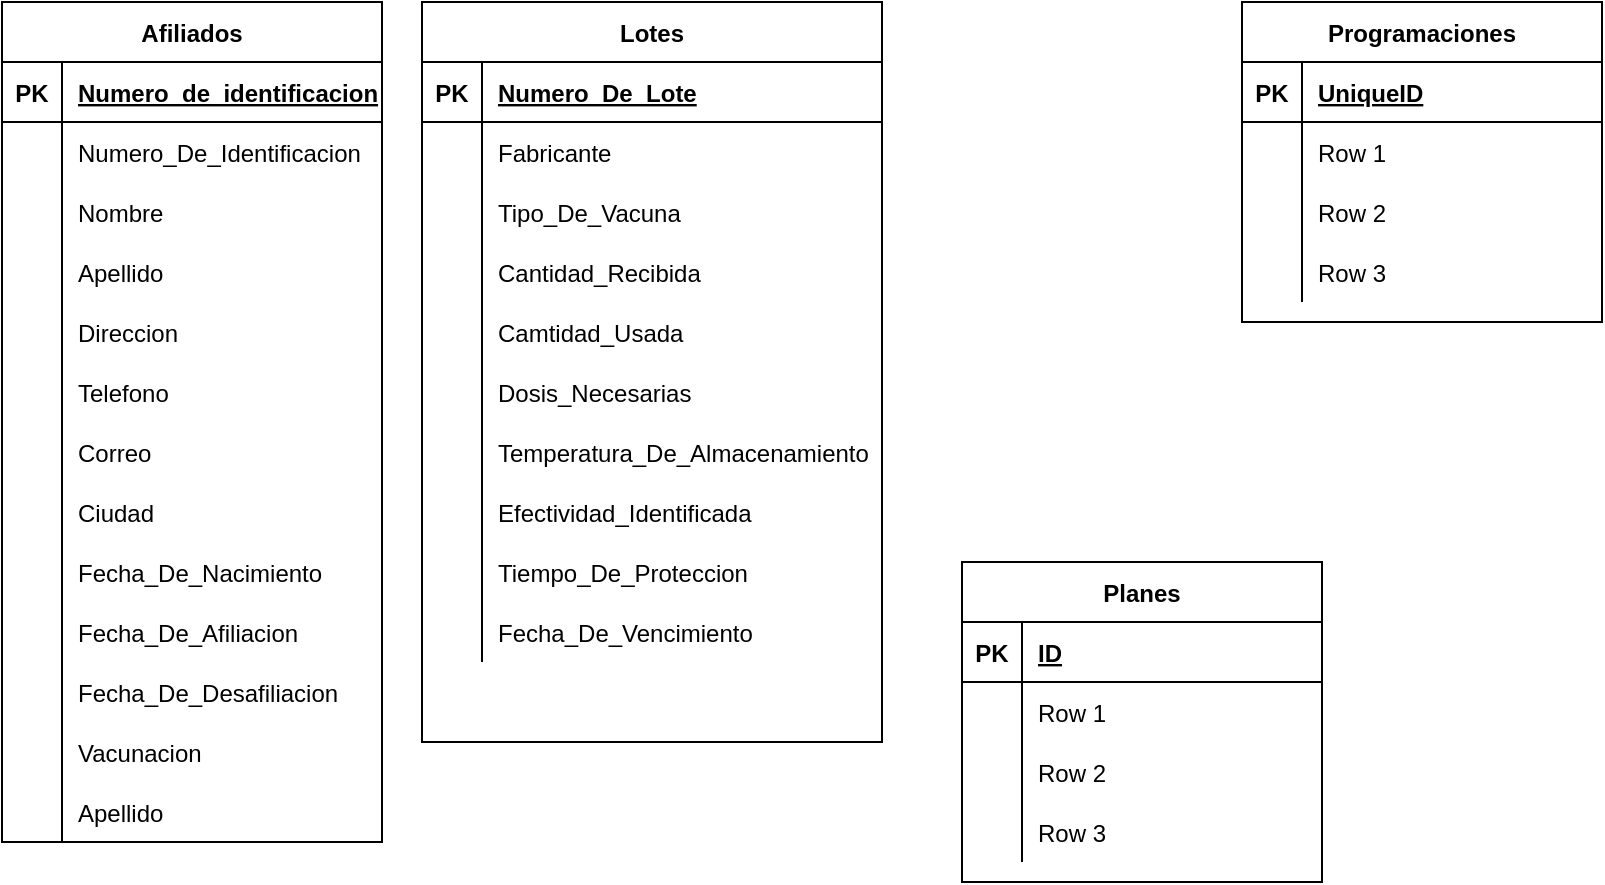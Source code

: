 <mxfile version="14.6.6" type="github">
  <diagram id="zfHSrNJXoUK8VTvIvhBV" name="Page-1">
    <mxGraphModel dx="723" dy="375" grid="1" gridSize="10" guides="1" tooltips="1" connect="1" arrows="1" fold="1" page="1" pageScale="1" pageWidth="827" pageHeight="1169" math="0" shadow="0">
      <root>
        <mxCell id="0" />
        <mxCell id="1" parent="0" />
        <mxCell id="ut_fFFrPgf4Rdpo68wa0-1" value="Afiliados" style="shape=table;startSize=30;container=1;collapsible=1;childLayout=tableLayout;fixedRows=1;rowLines=0;fontStyle=1;align=center;resizeLast=1;" vertex="1" parent="1">
          <mxGeometry x="20" y="160" width="190" height="420" as="geometry" />
        </mxCell>
        <mxCell id="ut_fFFrPgf4Rdpo68wa0-2" value="" style="shape=partialRectangle;collapsible=0;dropTarget=0;pointerEvents=0;fillColor=none;top=0;left=0;bottom=1;right=0;points=[[0,0.5],[1,0.5]];portConstraint=eastwest;" vertex="1" parent="ut_fFFrPgf4Rdpo68wa0-1">
          <mxGeometry y="30" width="190" height="30" as="geometry" />
        </mxCell>
        <mxCell id="ut_fFFrPgf4Rdpo68wa0-3" value="PK" style="shape=partialRectangle;connectable=0;fillColor=none;top=0;left=0;bottom=0;right=0;fontStyle=1;overflow=hidden;" vertex="1" parent="ut_fFFrPgf4Rdpo68wa0-2">
          <mxGeometry width="30" height="30" as="geometry" />
        </mxCell>
        <mxCell id="ut_fFFrPgf4Rdpo68wa0-4" value="Numero_de_identificacion" style="shape=partialRectangle;connectable=0;fillColor=none;top=0;left=0;bottom=0;right=0;align=left;spacingLeft=6;fontStyle=5;overflow=hidden;" vertex="1" parent="ut_fFFrPgf4Rdpo68wa0-2">
          <mxGeometry x="30" width="160" height="30" as="geometry" />
        </mxCell>
        <mxCell id="ut_fFFrPgf4Rdpo68wa0-5" value="" style="shape=partialRectangle;collapsible=0;dropTarget=0;pointerEvents=0;fillColor=none;top=0;left=0;bottom=0;right=0;points=[[0,0.5],[1,0.5]];portConstraint=eastwest;" vertex="1" parent="ut_fFFrPgf4Rdpo68wa0-1">
          <mxGeometry y="60" width="190" height="30" as="geometry" />
        </mxCell>
        <mxCell id="ut_fFFrPgf4Rdpo68wa0-6" value="" style="shape=partialRectangle;connectable=0;fillColor=none;top=0;left=0;bottom=0;right=0;editable=1;overflow=hidden;" vertex="1" parent="ut_fFFrPgf4Rdpo68wa0-5">
          <mxGeometry width="30" height="30" as="geometry" />
        </mxCell>
        <mxCell id="ut_fFFrPgf4Rdpo68wa0-7" value="Numero_De_Identificacion" style="shape=partialRectangle;connectable=0;fillColor=none;top=0;left=0;bottom=0;right=0;align=left;spacingLeft=6;overflow=hidden;" vertex="1" parent="ut_fFFrPgf4Rdpo68wa0-5">
          <mxGeometry x="30" width="160" height="30" as="geometry" />
        </mxCell>
        <mxCell id="ut_fFFrPgf4Rdpo68wa0-8" value="" style="shape=partialRectangle;collapsible=0;dropTarget=0;pointerEvents=0;fillColor=none;top=0;left=0;bottom=0;right=0;points=[[0,0.5],[1,0.5]];portConstraint=eastwest;" vertex="1" parent="ut_fFFrPgf4Rdpo68wa0-1">
          <mxGeometry y="90" width="190" height="30" as="geometry" />
        </mxCell>
        <mxCell id="ut_fFFrPgf4Rdpo68wa0-9" value="" style="shape=partialRectangle;connectable=0;fillColor=none;top=0;left=0;bottom=0;right=0;editable=1;overflow=hidden;" vertex="1" parent="ut_fFFrPgf4Rdpo68wa0-8">
          <mxGeometry width="30" height="30" as="geometry" />
        </mxCell>
        <mxCell id="ut_fFFrPgf4Rdpo68wa0-10" value="Nombre" style="shape=partialRectangle;connectable=0;fillColor=none;top=0;left=0;bottom=0;right=0;align=left;spacingLeft=6;overflow=hidden;" vertex="1" parent="ut_fFFrPgf4Rdpo68wa0-8">
          <mxGeometry x="30" width="160" height="30" as="geometry" />
        </mxCell>
        <mxCell id="ut_fFFrPgf4Rdpo68wa0-11" value="" style="shape=partialRectangle;collapsible=0;dropTarget=0;pointerEvents=0;fillColor=none;top=0;left=0;bottom=0;right=0;points=[[0,0.5],[1,0.5]];portConstraint=eastwest;" vertex="1" parent="ut_fFFrPgf4Rdpo68wa0-1">
          <mxGeometry y="120" width="190" height="30" as="geometry" />
        </mxCell>
        <mxCell id="ut_fFFrPgf4Rdpo68wa0-12" value="" style="shape=partialRectangle;connectable=0;fillColor=none;top=0;left=0;bottom=0;right=0;editable=1;overflow=hidden;" vertex="1" parent="ut_fFFrPgf4Rdpo68wa0-11">
          <mxGeometry width="30" height="30" as="geometry" />
        </mxCell>
        <mxCell id="ut_fFFrPgf4Rdpo68wa0-13" value="Apellido" style="shape=partialRectangle;connectable=0;fillColor=none;top=0;left=0;bottom=0;right=0;align=left;spacingLeft=6;overflow=hidden;" vertex="1" parent="ut_fFFrPgf4Rdpo68wa0-11">
          <mxGeometry x="30" width="160" height="30" as="geometry" />
        </mxCell>
        <mxCell id="ut_fFFrPgf4Rdpo68wa0-54" value="" style="shape=partialRectangle;collapsible=0;dropTarget=0;pointerEvents=0;fillColor=none;top=0;left=0;bottom=0;right=0;points=[[0,0.5],[1,0.5]];portConstraint=eastwest;" vertex="1" parent="ut_fFFrPgf4Rdpo68wa0-1">
          <mxGeometry y="150" width="190" height="30" as="geometry" />
        </mxCell>
        <mxCell id="ut_fFFrPgf4Rdpo68wa0-55" value="" style="shape=partialRectangle;connectable=0;fillColor=none;top=0;left=0;bottom=0;right=0;editable=1;overflow=hidden;" vertex="1" parent="ut_fFFrPgf4Rdpo68wa0-54">
          <mxGeometry width="30" height="30" as="geometry" />
        </mxCell>
        <mxCell id="ut_fFFrPgf4Rdpo68wa0-56" value="Direccion" style="shape=partialRectangle;connectable=0;fillColor=none;top=0;left=0;bottom=0;right=0;align=left;spacingLeft=6;overflow=hidden;" vertex="1" parent="ut_fFFrPgf4Rdpo68wa0-54">
          <mxGeometry x="30" width="160" height="30" as="geometry" />
        </mxCell>
        <mxCell id="ut_fFFrPgf4Rdpo68wa0-57" value="" style="shape=partialRectangle;collapsible=0;dropTarget=0;pointerEvents=0;fillColor=none;top=0;left=0;bottom=0;right=0;points=[[0,0.5],[1,0.5]];portConstraint=eastwest;" vertex="1" parent="ut_fFFrPgf4Rdpo68wa0-1">
          <mxGeometry y="180" width="190" height="30" as="geometry" />
        </mxCell>
        <mxCell id="ut_fFFrPgf4Rdpo68wa0-58" value="" style="shape=partialRectangle;connectable=0;fillColor=none;top=0;left=0;bottom=0;right=0;editable=1;overflow=hidden;" vertex="1" parent="ut_fFFrPgf4Rdpo68wa0-57">
          <mxGeometry width="30" height="30" as="geometry" />
        </mxCell>
        <mxCell id="ut_fFFrPgf4Rdpo68wa0-59" value="Telefono" style="shape=partialRectangle;connectable=0;fillColor=none;top=0;left=0;bottom=0;right=0;align=left;spacingLeft=6;overflow=hidden;" vertex="1" parent="ut_fFFrPgf4Rdpo68wa0-57">
          <mxGeometry x="30" width="160" height="30" as="geometry" />
        </mxCell>
        <mxCell id="ut_fFFrPgf4Rdpo68wa0-60" value="" style="shape=partialRectangle;collapsible=0;dropTarget=0;pointerEvents=0;fillColor=none;top=0;left=0;bottom=0;right=0;points=[[0,0.5],[1,0.5]];portConstraint=eastwest;" vertex="1" parent="ut_fFFrPgf4Rdpo68wa0-1">
          <mxGeometry y="210" width="190" height="30" as="geometry" />
        </mxCell>
        <mxCell id="ut_fFFrPgf4Rdpo68wa0-61" value="" style="shape=partialRectangle;connectable=0;fillColor=none;top=0;left=0;bottom=0;right=0;editable=1;overflow=hidden;" vertex="1" parent="ut_fFFrPgf4Rdpo68wa0-60">
          <mxGeometry width="30" height="30" as="geometry" />
        </mxCell>
        <mxCell id="ut_fFFrPgf4Rdpo68wa0-62" value="Correo" style="shape=partialRectangle;connectable=0;fillColor=none;top=0;left=0;bottom=0;right=0;align=left;spacingLeft=6;overflow=hidden;" vertex="1" parent="ut_fFFrPgf4Rdpo68wa0-60">
          <mxGeometry x="30" width="160" height="30" as="geometry" />
        </mxCell>
        <mxCell id="ut_fFFrPgf4Rdpo68wa0-63" value="" style="shape=partialRectangle;collapsible=0;dropTarget=0;pointerEvents=0;fillColor=none;top=0;left=0;bottom=0;right=0;points=[[0,0.5],[1,0.5]];portConstraint=eastwest;" vertex="1" parent="ut_fFFrPgf4Rdpo68wa0-1">
          <mxGeometry y="240" width="190" height="30" as="geometry" />
        </mxCell>
        <mxCell id="ut_fFFrPgf4Rdpo68wa0-64" value="" style="shape=partialRectangle;connectable=0;fillColor=none;top=0;left=0;bottom=0;right=0;editable=1;overflow=hidden;" vertex="1" parent="ut_fFFrPgf4Rdpo68wa0-63">
          <mxGeometry width="30" height="30" as="geometry" />
        </mxCell>
        <mxCell id="ut_fFFrPgf4Rdpo68wa0-65" value="Ciudad" style="shape=partialRectangle;connectable=0;fillColor=none;top=0;left=0;bottom=0;right=0;align=left;spacingLeft=6;overflow=hidden;" vertex="1" parent="ut_fFFrPgf4Rdpo68wa0-63">
          <mxGeometry x="30" width="160" height="30" as="geometry" />
        </mxCell>
        <mxCell id="ut_fFFrPgf4Rdpo68wa0-66" value="" style="shape=partialRectangle;collapsible=0;dropTarget=0;pointerEvents=0;fillColor=none;top=0;left=0;bottom=0;right=0;points=[[0,0.5],[1,0.5]];portConstraint=eastwest;" vertex="1" parent="ut_fFFrPgf4Rdpo68wa0-1">
          <mxGeometry y="270" width="190" height="30" as="geometry" />
        </mxCell>
        <mxCell id="ut_fFFrPgf4Rdpo68wa0-67" value="" style="shape=partialRectangle;connectable=0;fillColor=none;top=0;left=0;bottom=0;right=0;editable=1;overflow=hidden;" vertex="1" parent="ut_fFFrPgf4Rdpo68wa0-66">
          <mxGeometry width="30" height="30" as="geometry" />
        </mxCell>
        <mxCell id="ut_fFFrPgf4Rdpo68wa0-68" value="Fecha_De_Nacimiento" style="shape=partialRectangle;connectable=0;fillColor=none;top=0;left=0;bottom=0;right=0;align=left;spacingLeft=6;overflow=hidden;" vertex="1" parent="ut_fFFrPgf4Rdpo68wa0-66">
          <mxGeometry x="30" width="160" height="30" as="geometry" />
        </mxCell>
        <mxCell id="ut_fFFrPgf4Rdpo68wa0-69" value="" style="shape=partialRectangle;collapsible=0;dropTarget=0;pointerEvents=0;fillColor=none;top=0;left=0;bottom=0;right=0;points=[[0,0.5],[1,0.5]];portConstraint=eastwest;" vertex="1" parent="ut_fFFrPgf4Rdpo68wa0-1">
          <mxGeometry y="300" width="190" height="30" as="geometry" />
        </mxCell>
        <mxCell id="ut_fFFrPgf4Rdpo68wa0-70" value="" style="shape=partialRectangle;connectable=0;fillColor=none;top=0;left=0;bottom=0;right=0;editable=1;overflow=hidden;" vertex="1" parent="ut_fFFrPgf4Rdpo68wa0-69">
          <mxGeometry width="30" height="30" as="geometry" />
        </mxCell>
        <mxCell id="ut_fFFrPgf4Rdpo68wa0-71" value="Fecha_De_Afiliacion" style="shape=partialRectangle;connectable=0;fillColor=none;top=0;left=0;bottom=0;right=0;align=left;spacingLeft=6;overflow=hidden;" vertex="1" parent="ut_fFFrPgf4Rdpo68wa0-69">
          <mxGeometry x="30" width="160" height="30" as="geometry" />
        </mxCell>
        <mxCell id="ut_fFFrPgf4Rdpo68wa0-72" value="" style="shape=partialRectangle;collapsible=0;dropTarget=0;pointerEvents=0;fillColor=none;top=0;left=0;bottom=0;right=0;points=[[0,0.5],[1,0.5]];portConstraint=eastwest;" vertex="1" parent="ut_fFFrPgf4Rdpo68wa0-1">
          <mxGeometry y="330" width="190" height="30" as="geometry" />
        </mxCell>
        <mxCell id="ut_fFFrPgf4Rdpo68wa0-73" value="" style="shape=partialRectangle;connectable=0;fillColor=none;top=0;left=0;bottom=0;right=0;editable=1;overflow=hidden;" vertex="1" parent="ut_fFFrPgf4Rdpo68wa0-72">
          <mxGeometry width="30" height="30" as="geometry" />
        </mxCell>
        <mxCell id="ut_fFFrPgf4Rdpo68wa0-74" value="Fecha_De_Desafiliacion" style="shape=partialRectangle;connectable=0;fillColor=none;top=0;left=0;bottom=0;right=0;align=left;spacingLeft=6;overflow=hidden;" vertex="1" parent="ut_fFFrPgf4Rdpo68wa0-72">
          <mxGeometry x="30" width="160" height="30" as="geometry" />
        </mxCell>
        <mxCell id="ut_fFFrPgf4Rdpo68wa0-75" value="" style="shape=partialRectangle;collapsible=0;dropTarget=0;pointerEvents=0;fillColor=none;top=0;left=0;bottom=0;right=0;points=[[0,0.5],[1,0.5]];portConstraint=eastwest;" vertex="1" parent="ut_fFFrPgf4Rdpo68wa0-1">
          <mxGeometry y="360" width="190" height="30" as="geometry" />
        </mxCell>
        <mxCell id="ut_fFFrPgf4Rdpo68wa0-76" value="" style="shape=partialRectangle;connectable=0;fillColor=none;top=0;left=0;bottom=0;right=0;editable=1;overflow=hidden;" vertex="1" parent="ut_fFFrPgf4Rdpo68wa0-75">
          <mxGeometry width="30" height="30" as="geometry" />
        </mxCell>
        <mxCell id="ut_fFFrPgf4Rdpo68wa0-77" value="Vacunacion" style="shape=partialRectangle;connectable=0;fillColor=none;top=0;left=0;bottom=0;right=0;align=left;spacingLeft=6;overflow=hidden;" vertex="1" parent="ut_fFFrPgf4Rdpo68wa0-75">
          <mxGeometry x="30" width="160" height="30" as="geometry" />
        </mxCell>
        <mxCell id="ut_fFFrPgf4Rdpo68wa0-78" value="" style="shape=partialRectangle;collapsible=0;dropTarget=0;pointerEvents=0;fillColor=none;top=0;left=0;bottom=0;right=0;points=[[0,0.5],[1,0.5]];portConstraint=eastwest;" vertex="1" parent="ut_fFFrPgf4Rdpo68wa0-1">
          <mxGeometry y="390" width="190" height="30" as="geometry" />
        </mxCell>
        <mxCell id="ut_fFFrPgf4Rdpo68wa0-79" value="" style="shape=partialRectangle;connectable=0;fillColor=none;top=0;left=0;bottom=0;right=0;editable=1;overflow=hidden;" vertex="1" parent="ut_fFFrPgf4Rdpo68wa0-78">
          <mxGeometry width="30" height="30" as="geometry" />
        </mxCell>
        <mxCell id="ut_fFFrPgf4Rdpo68wa0-80" value="Apellido" style="shape=partialRectangle;connectable=0;fillColor=none;top=0;left=0;bottom=0;right=0;align=left;spacingLeft=6;overflow=hidden;" vertex="1" parent="ut_fFFrPgf4Rdpo68wa0-78">
          <mxGeometry x="30" width="160" height="30" as="geometry" />
        </mxCell>
        <mxCell id="ut_fFFrPgf4Rdpo68wa0-14" value="Lotes" style="shape=table;startSize=30;container=1;collapsible=1;childLayout=tableLayout;fixedRows=1;rowLines=0;fontStyle=1;align=center;resizeLast=1;" vertex="1" parent="1">
          <mxGeometry x="230" y="160" width="230" height="370" as="geometry" />
        </mxCell>
        <mxCell id="ut_fFFrPgf4Rdpo68wa0-15" value="" style="shape=partialRectangle;collapsible=0;dropTarget=0;pointerEvents=0;fillColor=none;top=0;left=0;bottom=1;right=0;points=[[0,0.5],[1,0.5]];portConstraint=eastwest;" vertex="1" parent="ut_fFFrPgf4Rdpo68wa0-14">
          <mxGeometry y="30" width="230" height="30" as="geometry" />
        </mxCell>
        <mxCell id="ut_fFFrPgf4Rdpo68wa0-16" value="PK" style="shape=partialRectangle;connectable=0;fillColor=none;top=0;left=0;bottom=0;right=0;fontStyle=1;overflow=hidden;" vertex="1" parent="ut_fFFrPgf4Rdpo68wa0-15">
          <mxGeometry width="30" height="30" as="geometry" />
        </mxCell>
        <mxCell id="ut_fFFrPgf4Rdpo68wa0-17" value="Numero_De_Lote" style="shape=partialRectangle;connectable=0;fillColor=none;top=0;left=0;bottom=0;right=0;align=left;spacingLeft=6;fontStyle=5;overflow=hidden;" vertex="1" parent="ut_fFFrPgf4Rdpo68wa0-15">
          <mxGeometry x="30" width="200" height="30" as="geometry" />
        </mxCell>
        <mxCell id="ut_fFFrPgf4Rdpo68wa0-18" value="" style="shape=partialRectangle;collapsible=0;dropTarget=0;pointerEvents=0;fillColor=none;top=0;left=0;bottom=0;right=0;points=[[0,0.5],[1,0.5]];portConstraint=eastwest;" vertex="1" parent="ut_fFFrPgf4Rdpo68wa0-14">
          <mxGeometry y="60" width="230" height="30" as="geometry" />
        </mxCell>
        <mxCell id="ut_fFFrPgf4Rdpo68wa0-19" value="" style="shape=partialRectangle;connectable=0;fillColor=none;top=0;left=0;bottom=0;right=0;editable=1;overflow=hidden;" vertex="1" parent="ut_fFFrPgf4Rdpo68wa0-18">
          <mxGeometry width="30" height="30" as="geometry" />
        </mxCell>
        <mxCell id="ut_fFFrPgf4Rdpo68wa0-20" value="Fabricante" style="shape=partialRectangle;connectable=0;fillColor=none;top=0;left=0;bottom=0;right=0;align=left;spacingLeft=6;overflow=hidden;" vertex="1" parent="ut_fFFrPgf4Rdpo68wa0-18">
          <mxGeometry x="30" width="200" height="30" as="geometry" />
        </mxCell>
        <mxCell id="ut_fFFrPgf4Rdpo68wa0-21" value="" style="shape=partialRectangle;collapsible=0;dropTarget=0;pointerEvents=0;fillColor=none;top=0;left=0;bottom=0;right=0;points=[[0,0.5],[1,0.5]];portConstraint=eastwest;" vertex="1" parent="ut_fFFrPgf4Rdpo68wa0-14">
          <mxGeometry y="90" width="230" height="30" as="geometry" />
        </mxCell>
        <mxCell id="ut_fFFrPgf4Rdpo68wa0-22" value="" style="shape=partialRectangle;connectable=0;fillColor=none;top=0;left=0;bottom=0;right=0;editable=1;overflow=hidden;" vertex="1" parent="ut_fFFrPgf4Rdpo68wa0-21">
          <mxGeometry width="30" height="30" as="geometry" />
        </mxCell>
        <mxCell id="ut_fFFrPgf4Rdpo68wa0-23" value="Tipo_De_Vacuna" style="shape=partialRectangle;connectable=0;fillColor=none;top=0;left=0;bottom=0;right=0;align=left;spacingLeft=6;overflow=hidden;" vertex="1" parent="ut_fFFrPgf4Rdpo68wa0-21">
          <mxGeometry x="30" width="200" height="30" as="geometry" />
        </mxCell>
        <mxCell id="ut_fFFrPgf4Rdpo68wa0-24" value="" style="shape=partialRectangle;collapsible=0;dropTarget=0;pointerEvents=0;fillColor=none;top=0;left=0;bottom=0;right=0;points=[[0,0.5],[1,0.5]];portConstraint=eastwest;" vertex="1" parent="ut_fFFrPgf4Rdpo68wa0-14">
          <mxGeometry y="120" width="230" height="30" as="geometry" />
        </mxCell>
        <mxCell id="ut_fFFrPgf4Rdpo68wa0-25" value="" style="shape=partialRectangle;connectable=0;fillColor=none;top=0;left=0;bottom=0;right=0;editable=1;overflow=hidden;" vertex="1" parent="ut_fFFrPgf4Rdpo68wa0-24">
          <mxGeometry width="30" height="30" as="geometry" />
        </mxCell>
        <mxCell id="ut_fFFrPgf4Rdpo68wa0-26" value="Cantidad_Recibida" style="shape=partialRectangle;connectable=0;fillColor=none;top=0;left=0;bottom=0;right=0;align=left;spacingLeft=6;overflow=hidden;" vertex="1" parent="ut_fFFrPgf4Rdpo68wa0-24">
          <mxGeometry x="30" width="200" height="30" as="geometry" />
        </mxCell>
        <mxCell id="ut_fFFrPgf4Rdpo68wa0-81" value="" style="shape=partialRectangle;collapsible=0;dropTarget=0;pointerEvents=0;fillColor=none;top=0;left=0;bottom=0;right=0;points=[[0,0.5],[1,0.5]];portConstraint=eastwest;" vertex="1" parent="ut_fFFrPgf4Rdpo68wa0-14">
          <mxGeometry y="150" width="230" height="30" as="geometry" />
        </mxCell>
        <mxCell id="ut_fFFrPgf4Rdpo68wa0-82" value="" style="shape=partialRectangle;connectable=0;fillColor=none;top=0;left=0;bottom=0;right=0;editable=1;overflow=hidden;" vertex="1" parent="ut_fFFrPgf4Rdpo68wa0-81">
          <mxGeometry width="30" height="30" as="geometry" />
        </mxCell>
        <mxCell id="ut_fFFrPgf4Rdpo68wa0-83" value="Camtidad_Usada" style="shape=partialRectangle;connectable=0;fillColor=none;top=0;left=0;bottom=0;right=0;align=left;spacingLeft=6;overflow=hidden;" vertex="1" parent="ut_fFFrPgf4Rdpo68wa0-81">
          <mxGeometry x="30" width="200" height="30" as="geometry" />
        </mxCell>
        <mxCell id="ut_fFFrPgf4Rdpo68wa0-84" value="" style="shape=partialRectangle;collapsible=0;dropTarget=0;pointerEvents=0;fillColor=none;top=0;left=0;bottom=0;right=0;points=[[0,0.5],[1,0.5]];portConstraint=eastwest;" vertex="1" parent="ut_fFFrPgf4Rdpo68wa0-14">
          <mxGeometry y="180" width="230" height="30" as="geometry" />
        </mxCell>
        <mxCell id="ut_fFFrPgf4Rdpo68wa0-85" value="" style="shape=partialRectangle;connectable=0;fillColor=none;top=0;left=0;bottom=0;right=0;editable=1;overflow=hidden;" vertex="1" parent="ut_fFFrPgf4Rdpo68wa0-84">
          <mxGeometry width="30" height="30" as="geometry" />
        </mxCell>
        <mxCell id="ut_fFFrPgf4Rdpo68wa0-86" value="Dosis_Necesarias" style="shape=partialRectangle;connectable=0;fillColor=none;top=0;left=0;bottom=0;right=0;align=left;spacingLeft=6;overflow=hidden;" vertex="1" parent="ut_fFFrPgf4Rdpo68wa0-84">
          <mxGeometry x="30" width="200" height="30" as="geometry" />
        </mxCell>
        <mxCell id="ut_fFFrPgf4Rdpo68wa0-87" value="" style="shape=partialRectangle;collapsible=0;dropTarget=0;pointerEvents=0;fillColor=none;top=0;left=0;bottom=0;right=0;points=[[0,0.5],[1,0.5]];portConstraint=eastwest;" vertex="1" parent="ut_fFFrPgf4Rdpo68wa0-14">
          <mxGeometry y="210" width="230" height="30" as="geometry" />
        </mxCell>
        <mxCell id="ut_fFFrPgf4Rdpo68wa0-88" value="" style="shape=partialRectangle;connectable=0;fillColor=none;top=0;left=0;bottom=0;right=0;editable=1;overflow=hidden;" vertex="1" parent="ut_fFFrPgf4Rdpo68wa0-87">
          <mxGeometry width="30" height="30" as="geometry" />
        </mxCell>
        <mxCell id="ut_fFFrPgf4Rdpo68wa0-89" value="Temperatura_De_Almacenamiento" style="shape=partialRectangle;connectable=0;fillColor=none;top=0;left=0;bottom=0;right=0;align=left;spacingLeft=6;overflow=hidden;" vertex="1" parent="ut_fFFrPgf4Rdpo68wa0-87">
          <mxGeometry x="30" width="200" height="30" as="geometry" />
        </mxCell>
        <mxCell id="ut_fFFrPgf4Rdpo68wa0-115" value="" style="shape=partialRectangle;collapsible=0;dropTarget=0;pointerEvents=0;fillColor=none;top=0;left=0;bottom=0;right=0;points=[[0,0.5],[1,0.5]];portConstraint=eastwest;" vertex="1" parent="ut_fFFrPgf4Rdpo68wa0-14">
          <mxGeometry y="240" width="230" height="30" as="geometry" />
        </mxCell>
        <mxCell id="ut_fFFrPgf4Rdpo68wa0-116" value="" style="shape=partialRectangle;connectable=0;fillColor=none;top=0;left=0;bottom=0;right=0;editable=1;overflow=hidden;" vertex="1" parent="ut_fFFrPgf4Rdpo68wa0-115">
          <mxGeometry width="30" height="30" as="geometry" />
        </mxCell>
        <mxCell id="ut_fFFrPgf4Rdpo68wa0-117" value="Efectividad_Identificada" style="shape=partialRectangle;connectable=0;fillColor=none;top=0;left=0;bottom=0;right=0;align=left;spacingLeft=6;overflow=hidden;" vertex="1" parent="ut_fFFrPgf4Rdpo68wa0-115">
          <mxGeometry x="30" width="200" height="30" as="geometry" />
        </mxCell>
        <mxCell id="ut_fFFrPgf4Rdpo68wa0-118" value="" style="shape=partialRectangle;collapsible=0;dropTarget=0;pointerEvents=0;fillColor=none;top=0;left=0;bottom=0;right=0;points=[[0,0.5],[1,0.5]];portConstraint=eastwest;" vertex="1" parent="ut_fFFrPgf4Rdpo68wa0-14">
          <mxGeometry y="270" width="230" height="30" as="geometry" />
        </mxCell>
        <mxCell id="ut_fFFrPgf4Rdpo68wa0-119" value="" style="shape=partialRectangle;connectable=0;fillColor=none;top=0;left=0;bottom=0;right=0;editable=1;overflow=hidden;" vertex="1" parent="ut_fFFrPgf4Rdpo68wa0-118">
          <mxGeometry width="30" height="30" as="geometry" />
        </mxCell>
        <mxCell id="ut_fFFrPgf4Rdpo68wa0-120" value="Tiempo_De_Proteccion" style="shape=partialRectangle;connectable=0;fillColor=none;top=0;left=0;bottom=0;right=0;align=left;spacingLeft=6;overflow=hidden;" vertex="1" parent="ut_fFFrPgf4Rdpo68wa0-118">
          <mxGeometry x="30" width="200" height="30" as="geometry" />
        </mxCell>
        <mxCell id="ut_fFFrPgf4Rdpo68wa0-121" value="" style="shape=partialRectangle;collapsible=0;dropTarget=0;pointerEvents=0;fillColor=none;top=0;left=0;bottom=0;right=0;points=[[0,0.5],[1,0.5]];portConstraint=eastwest;" vertex="1" parent="ut_fFFrPgf4Rdpo68wa0-14">
          <mxGeometry y="300" width="230" height="30" as="geometry" />
        </mxCell>
        <mxCell id="ut_fFFrPgf4Rdpo68wa0-122" value="" style="shape=partialRectangle;connectable=0;fillColor=none;top=0;left=0;bottom=0;right=0;editable=1;overflow=hidden;" vertex="1" parent="ut_fFFrPgf4Rdpo68wa0-121">
          <mxGeometry width="30" height="30" as="geometry" />
        </mxCell>
        <mxCell id="ut_fFFrPgf4Rdpo68wa0-123" value="Fecha_De_Vencimiento" style="shape=partialRectangle;connectable=0;fillColor=none;top=0;left=0;bottom=0;right=0;align=left;spacingLeft=6;overflow=hidden;" vertex="1" parent="ut_fFFrPgf4Rdpo68wa0-121">
          <mxGeometry x="30" width="200" height="30" as="geometry" />
        </mxCell>
        <mxCell id="ut_fFFrPgf4Rdpo68wa0-28" value="Planes" style="shape=table;startSize=30;container=1;collapsible=1;childLayout=tableLayout;fixedRows=1;rowLines=0;fontStyle=1;align=center;resizeLast=1;" vertex="1" parent="1">
          <mxGeometry x="500" y="440" width="180" height="160" as="geometry" />
        </mxCell>
        <mxCell id="ut_fFFrPgf4Rdpo68wa0-29" value="" style="shape=partialRectangle;collapsible=0;dropTarget=0;pointerEvents=0;fillColor=none;top=0;left=0;bottom=1;right=0;points=[[0,0.5],[1,0.5]];portConstraint=eastwest;" vertex="1" parent="ut_fFFrPgf4Rdpo68wa0-28">
          <mxGeometry y="30" width="180" height="30" as="geometry" />
        </mxCell>
        <mxCell id="ut_fFFrPgf4Rdpo68wa0-30" value="PK" style="shape=partialRectangle;connectable=0;fillColor=none;top=0;left=0;bottom=0;right=0;fontStyle=1;overflow=hidden;" vertex="1" parent="ut_fFFrPgf4Rdpo68wa0-29">
          <mxGeometry width="30" height="30" as="geometry" />
        </mxCell>
        <mxCell id="ut_fFFrPgf4Rdpo68wa0-31" value="ID" style="shape=partialRectangle;connectable=0;fillColor=none;top=0;left=0;bottom=0;right=0;align=left;spacingLeft=6;fontStyle=5;overflow=hidden;" vertex="1" parent="ut_fFFrPgf4Rdpo68wa0-29">
          <mxGeometry x="30" width="150" height="30" as="geometry" />
        </mxCell>
        <mxCell id="ut_fFFrPgf4Rdpo68wa0-32" value="" style="shape=partialRectangle;collapsible=0;dropTarget=0;pointerEvents=0;fillColor=none;top=0;left=0;bottom=0;right=0;points=[[0,0.5],[1,0.5]];portConstraint=eastwest;" vertex="1" parent="ut_fFFrPgf4Rdpo68wa0-28">
          <mxGeometry y="60" width="180" height="30" as="geometry" />
        </mxCell>
        <mxCell id="ut_fFFrPgf4Rdpo68wa0-33" value="" style="shape=partialRectangle;connectable=0;fillColor=none;top=0;left=0;bottom=0;right=0;editable=1;overflow=hidden;" vertex="1" parent="ut_fFFrPgf4Rdpo68wa0-32">
          <mxGeometry width="30" height="30" as="geometry" />
        </mxCell>
        <mxCell id="ut_fFFrPgf4Rdpo68wa0-34" value="Row 1" style="shape=partialRectangle;connectable=0;fillColor=none;top=0;left=0;bottom=0;right=0;align=left;spacingLeft=6;overflow=hidden;" vertex="1" parent="ut_fFFrPgf4Rdpo68wa0-32">
          <mxGeometry x="30" width="150" height="30" as="geometry" />
        </mxCell>
        <mxCell id="ut_fFFrPgf4Rdpo68wa0-35" value="" style="shape=partialRectangle;collapsible=0;dropTarget=0;pointerEvents=0;fillColor=none;top=0;left=0;bottom=0;right=0;points=[[0,0.5],[1,0.5]];portConstraint=eastwest;" vertex="1" parent="ut_fFFrPgf4Rdpo68wa0-28">
          <mxGeometry y="90" width="180" height="30" as="geometry" />
        </mxCell>
        <mxCell id="ut_fFFrPgf4Rdpo68wa0-36" value="" style="shape=partialRectangle;connectable=0;fillColor=none;top=0;left=0;bottom=0;right=0;editable=1;overflow=hidden;" vertex="1" parent="ut_fFFrPgf4Rdpo68wa0-35">
          <mxGeometry width="30" height="30" as="geometry" />
        </mxCell>
        <mxCell id="ut_fFFrPgf4Rdpo68wa0-37" value="Row 2" style="shape=partialRectangle;connectable=0;fillColor=none;top=0;left=0;bottom=0;right=0;align=left;spacingLeft=6;overflow=hidden;" vertex="1" parent="ut_fFFrPgf4Rdpo68wa0-35">
          <mxGeometry x="30" width="150" height="30" as="geometry" />
        </mxCell>
        <mxCell id="ut_fFFrPgf4Rdpo68wa0-38" value="" style="shape=partialRectangle;collapsible=0;dropTarget=0;pointerEvents=0;fillColor=none;top=0;left=0;bottom=0;right=0;points=[[0,0.5],[1,0.5]];portConstraint=eastwest;" vertex="1" parent="ut_fFFrPgf4Rdpo68wa0-28">
          <mxGeometry y="120" width="180" height="30" as="geometry" />
        </mxCell>
        <mxCell id="ut_fFFrPgf4Rdpo68wa0-39" value="" style="shape=partialRectangle;connectable=0;fillColor=none;top=0;left=0;bottom=0;right=0;editable=1;overflow=hidden;" vertex="1" parent="ut_fFFrPgf4Rdpo68wa0-38">
          <mxGeometry width="30" height="30" as="geometry" />
        </mxCell>
        <mxCell id="ut_fFFrPgf4Rdpo68wa0-40" value="Row 3" style="shape=partialRectangle;connectable=0;fillColor=none;top=0;left=0;bottom=0;right=0;align=left;spacingLeft=6;overflow=hidden;" vertex="1" parent="ut_fFFrPgf4Rdpo68wa0-38">
          <mxGeometry x="30" width="150" height="30" as="geometry" />
        </mxCell>
        <mxCell id="ut_fFFrPgf4Rdpo68wa0-41" value="Programaciones" style="shape=table;startSize=30;container=1;collapsible=1;childLayout=tableLayout;fixedRows=1;rowLines=0;fontStyle=1;align=center;resizeLast=1;" vertex="1" parent="1">
          <mxGeometry x="640" y="160" width="180" height="160" as="geometry" />
        </mxCell>
        <mxCell id="ut_fFFrPgf4Rdpo68wa0-42" value="" style="shape=partialRectangle;collapsible=0;dropTarget=0;pointerEvents=0;fillColor=none;top=0;left=0;bottom=1;right=0;points=[[0,0.5],[1,0.5]];portConstraint=eastwest;" vertex="1" parent="ut_fFFrPgf4Rdpo68wa0-41">
          <mxGeometry y="30" width="180" height="30" as="geometry" />
        </mxCell>
        <mxCell id="ut_fFFrPgf4Rdpo68wa0-43" value="PK" style="shape=partialRectangle;connectable=0;fillColor=none;top=0;left=0;bottom=0;right=0;fontStyle=1;overflow=hidden;" vertex="1" parent="ut_fFFrPgf4Rdpo68wa0-42">
          <mxGeometry width="30" height="30" as="geometry" />
        </mxCell>
        <mxCell id="ut_fFFrPgf4Rdpo68wa0-44" value="UniqueID" style="shape=partialRectangle;connectable=0;fillColor=none;top=0;left=0;bottom=0;right=0;align=left;spacingLeft=6;fontStyle=5;overflow=hidden;" vertex="1" parent="ut_fFFrPgf4Rdpo68wa0-42">
          <mxGeometry x="30" width="150" height="30" as="geometry" />
        </mxCell>
        <mxCell id="ut_fFFrPgf4Rdpo68wa0-45" value="" style="shape=partialRectangle;collapsible=0;dropTarget=0;pointerEvents=0;fillColor=none;top=0;left=0;bottom=0;right=0;points=[[0,0.5],[1,0.5]];portConstraint=eastwest;" vertex="1" parent="ut_fFFrPgf4Rdpo68wa0-41">
          <mxGeometry y="60" width="180" height="30" as="geometry" />
        </mxCell>
        <mxCell id="ut_fFFrPgf4Rdpo68wa0-46" value="" style="shape=partialRectangle;connectable=0;fillColor=none;top=0;left=0;bottom=0;right=0;editable=1;overflow=hidden;" vertex="1" parent="ut_fFFrPgf4Rdpo68wa0-45">
          <mxGeometry width="30" height="30" as="geometry" />
        </mxCell>
        <mxCell id="ut_fFFrPgf4Rdpo68wa0-47" value="Row 1" style="shape=partialRectangle;connectable=0;fillColor=none;top=0;left=0;bottom=0;right=0;align=left;spacingLeft=6;overflow=hidden;" vertex="1" parent="ut_fFFrPgf4Rdpo68wa0-45">
          <mxGeometry x="30" width="150" height="30" as="geometry" />
        </mxCell>
        <mxCell id="ut_fFFrPgf4Rdpo68wa0-48" value="" style="shape=partialRectangle;collapsible=0;dropTarget=0;pointerEvents=0;fillColor=none;top=0;left=0;bottom=0;right=0;points=[[0,0.5],[1,0.5]];portConstraint=eastwest;" vertex="1" parent="ut_fFFrPgf4Rdpo68wa0-41">
          <mxGeometry y="90" width="180" height="30" as="geometry" />
        </mxCell>
        <mxCell id="ut_fFFrPgf4Rdpo68wa0-49" value="" style="shape=partialRectangle;connectable=0;fillColor=none;top=0;left=0;bottom=0;right=0;editable=1;overflow=hidden;" vertex="1" parent="ut_fFFrPgf4Rdpo68wa0-48">
          <mxGeometry width="30" height="30" as="geometry" />
        </mxCell>
        <mxCell id="ut_fFFrPgf4Rdpo68wa0-50" value="Row 2" style="shape=partialRectangle;connectable=0;fillColor=none;top=0;left=0;bottom=0;right=0;align=left;spacingLeft=6;overflow=hidden;" vertex="1" parent="ut_fFFrPgf4Rdpo68wa0-48">
          <mxGeometry x="30" width="150" height="30" as="geometry" />
        </mxCell>
        <mxCell id="ut_fFFrPgf4Rdpo68wa0-51" value="" style="shape=partialRectangle;collapsible=0;dropTarget=0;pointerEvents=0;fillColor=none;top=0;left=0;bottom=0;right=0;points=[[0,0.5],[1,0.5]];portConstraint=eastwest;" vertex="1" parent="ut_fFFrPgf4Rdpo68wa0-41">
          <mxGeometry y="120" width="180" height="30" as="geometry" />
        </mxCell>
        <mxCell id="ut_fFFrPgf4Rdpo68wa0-52" value="" style="shape=partialRectangle;connectable=0;fillColor=none;top=0;left=0;bottom=0;right=0;editable=1;overflow=hidden;" vertex="1" parent="ut_fFFrPgf4Rdpo68wa0-51">
          <mxGeometry width="30" height="30" as="geometry" />
        </mxCell>
        <mxCell id="ut_fFFrPgf4Rdpo68wa0-53" value="Row 3" style="shape=partialRectangle;connectable=0;fillColor=none;top=0;left=0;bottom=0;right=0;align=left;spacingLeft=6;overflow=hidden;" vertex="1" parent="ut_fFFrPgf4Rdpo68wa0-51">
          <mxGeometry x="30" width="150" height="30" as="geometry" />
        </mxCell>
      </root>
    </mxGraphModel>
  </diagram>
</mxfile>

